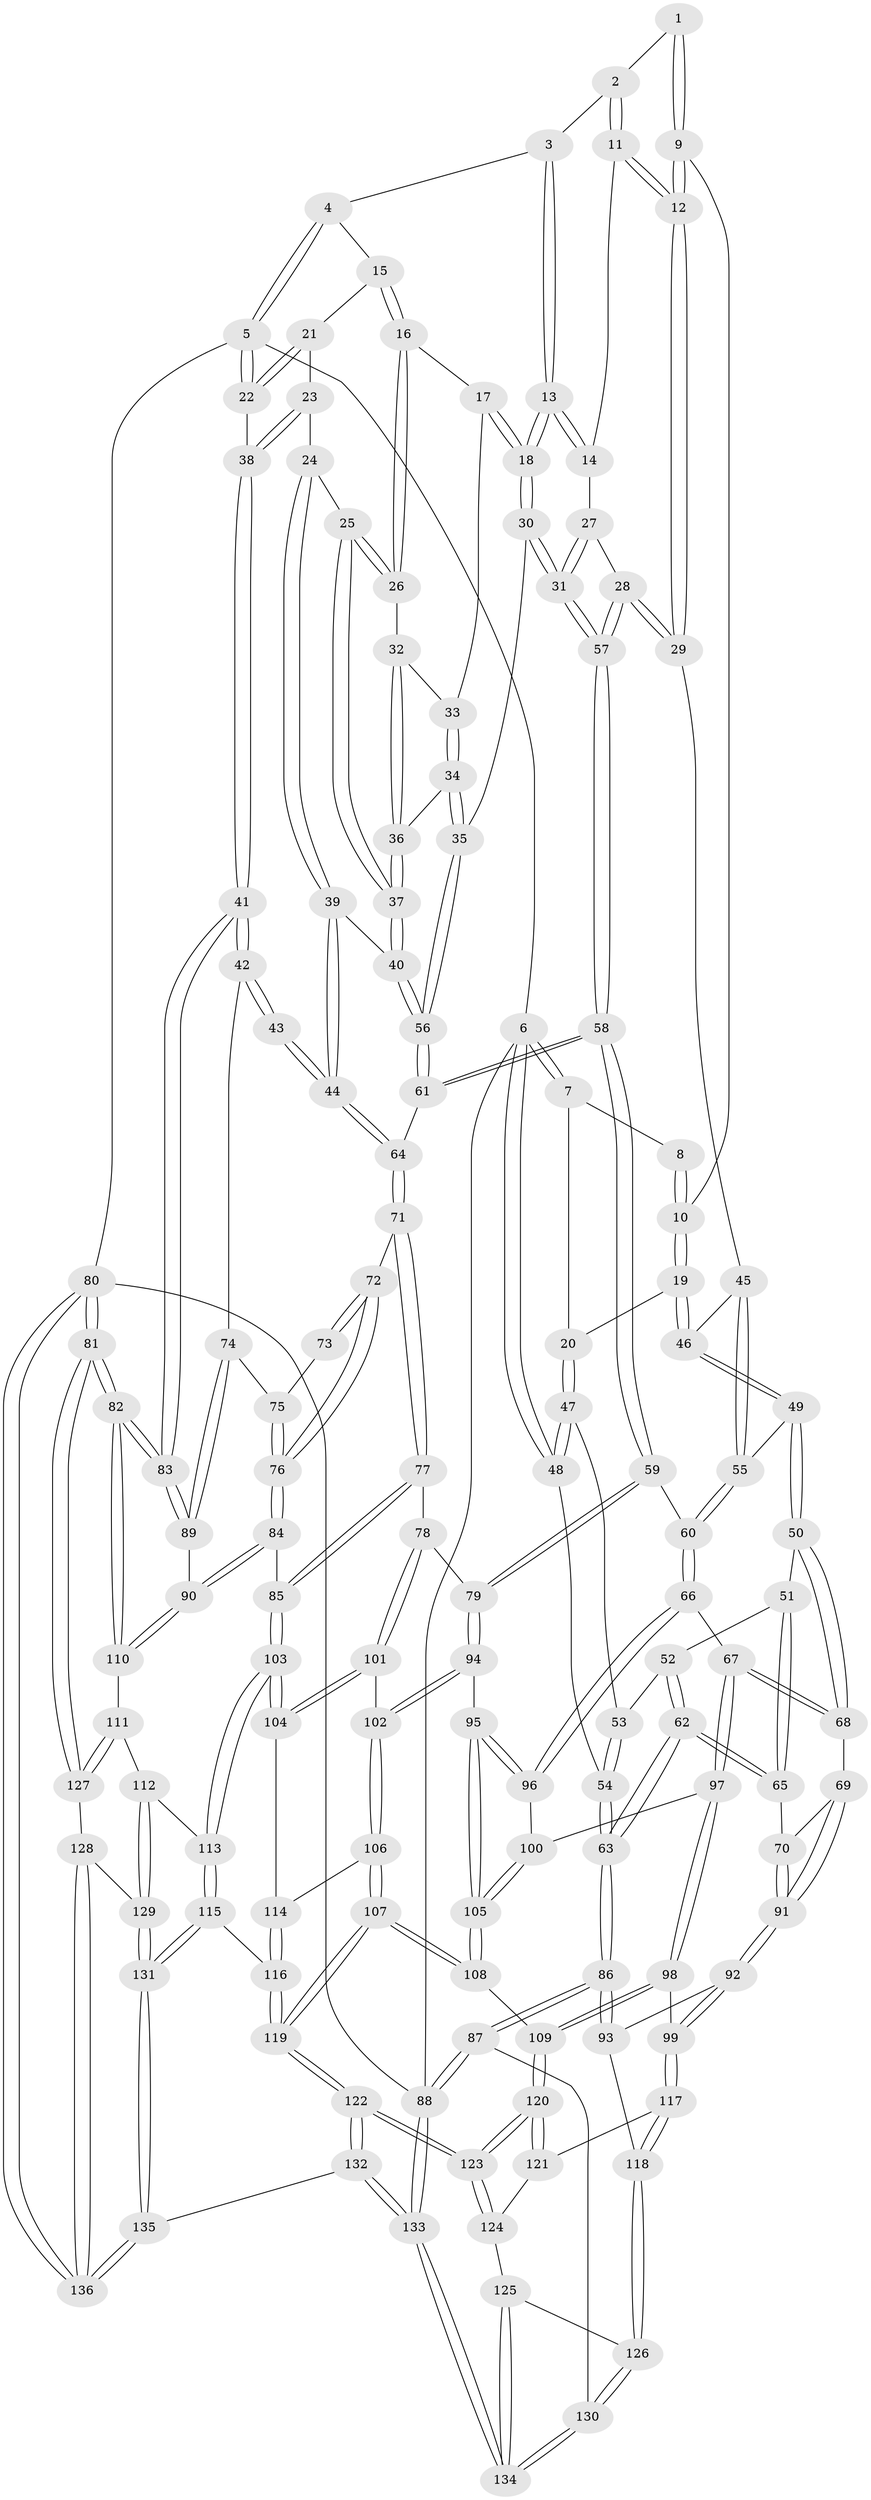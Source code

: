 // coarse degree distribution, {4: 0.4523809523809524, 7: 0.011904761904761904, 6: 0.08333333333333333, 5: 0.32142857142857145, 3: 0.11904761904761904, 2: 0.011904761904761904}
// Generated by graph-tools (version 1.1) at 2025/42/03/06/25 10:42:27]
// undirected, 136 vertices, 337 edges
graph export_dot {
graph [start="1"]
  node [color=gray90,style=filled];
  1 [pos="+0.37739971259204286+0"];
  2 [pos="+0.4833975493526083+0"];
  3 [pos="+0.6472660479876053+0"];
  4 [pos="+0.7549690149926405+0"];
  5 [pos="+1+0"];
  6 [pos="+0+0"];
  7 [pos="+0+0"];
  8 [pos="+0.15681157948814564+0"];
  9 [pos="+0.3270449178029884+0.04600812568387562"];
  10 [pos="+0.16736169933160167+0.1271017267998548"];
  11 [pos="+0.49252689031710195+0.0605077482021142"];
  12 [pos="+0.3795810651373708+0.15655296352575115"];
  13 [pos="+0.6103796842716478+0.12508476570139038"];
  14 [pos="+0.520254864757304+0.09627923815698478"];
  15 [pos="+0.806690134255393+0"];
  16 [pos="+0.7911329284759547+0.008143605043296455"];
  17 [pos="+0.6712022549074+0.12409670107861473"];
  18 [pos="+0.6202352428307223+0.14306650429421391"];
  19 [pos="+0.165366430080933+0.13069637026240066"];
  20 [pos="+0.14497051243125111+0.1381845612472382"];
  21 [pos="+0.8529284022559247+0.006940709639086436"];
  22 [pos="+1+0.17182304695969272"];
  23 [pos="+0.906343105328346+0.13425209934085527"];
  24 [pos="+0.8742709952313521+0.17890030761800496"];
  25 [pos="+0.8106494411089245+0.14032662647148847"];
  26 [pos="+0.7866280064410397+0.11097960426600156"];
  27 [pos="+0.5144785027424441+0.11179661618247468"];
  28 [pos="+0.41091083975065645+0.22042498520755952"];
  29 [pos="+0.3810204355023441+0.19891691063750044"];
  30 [pos="+0.6131128694184371+0.22783158609538848"];
  31 [pos="+0.5275021397142347+0.2967599417905961"];
  32 [pos="+0.7844762204903595+0.11401080389199156"];
  33 [pos="+0.7235269277669567+0.14875893312312632"];
  34 [pos="+0.7269219270795685+0.2376423973876594"];
  35 [pos="+0.7015731795298412+0.24517302480849187"];
  36 [pos="+0.7487212778650533+0.2367170819862608"];
  37 [pos="+0.7999042397211125+0.2534781619089325"];
  38 [pos="+1+0.19812609418898228"];
  39 [pos="+0.8658135890596291+0.282679291905592"];
  40 [pos="+0.8461228768349855+0.27798415722287306"];
  41 [pos="+1+0.33494506640859245"];
  42 [pos="+1+0.3421112998915412"];
  43 [pos="+0.9651415870812831+0.34208361328875825"];
  44 [pos="+0.889428821504077+0.3037455540658047"];
  45 [pos="+0.3565947277746037+0.2074338833580678"];
  46 [pos="+0.24681995494758827+0.2049193718700582"];
  47 [pos="+0.11835802270669338+0.15050054330498402"];
  48 [pos="+0+0"];
  49 [pos="+0.19721374743035405+0.3583272897876532"];
  50 [pos="+0.19377881940203018+0.36144665083075317"];
  51 [pos="+0.17031427355619053+0.34884268714728406"];
  52 [pos="+0.10819914340963581+0.2897808751267776"];
  53 [pos="+0.10105477564242314+0.231038259189163"];
  54 [pos="+0+0.2654056711917563"];
  55 [pos="+0.2904112467454703+0.33295009082469973"];
  56 [pos="+0.7180595838284074+0.36452237480589134"];
  57 [pos="+0.5085240439614189+0.3158131625377817"];
  58 [pos="+0.5064272745236049+0.38063062132233344"];
  59 [pos="+0.48533201083260735+0.41432372909476356"];
  60 [pos="+0.4732379202593365+0.419698206794197"];
  61 [pos="+0.7013344223390122+0.41889030116957765"];
  62 [pos="+0+0.39767993636550814"];
  63 [pos="+0+0.3948578258995416"];
  64 [pos="+0.7237563679759574+0.4407286426077807"];
  65 [pos="+0+0.4372299490725504"];
  66 [pos="+0.4208610615497218+0.4609260759688824"];
  67 [pos="+0.23078557653070622+0.48568818439640055"];
  68 [pos="+0.2071573901270024+0.47337445621458907"];
  69 [pos="+0.17647092747083462+0.49013450912745726"];
  70 [pos="+0.012696413001855701+0.4650923572102546"];
  71 [pos="+0.7275982639982473+0.4480312404119406"];
  72 [pos="+0.7868114107589965+0.4657520257235357"];
  73 [pos="+0.9141678569328128+0.4017419058502893"];
  74 [pos="+0.9229718639046545+0.5283311202095093"];
  75 [pos="+0.8926011519113181+0.483473910608748"];
  76 [pos="+0.8357700122782922+0.5312162101842285"];
  77 [pos="+0.6916376360941104+0.5808978952583727"];
  78 [pos="+0.6289988787825103+0.5812349967840059"];
  79 [pos="+0.5340384607101208+0.5072611430603063"];
  80 [pos="+1+1"];
  81 [pos="+1+0.9559816442426601"];
  82 [pos="+1+0.6417015106229443"];
  83 [pos="+1+0.5417990795497706"];
  84 [pos="+0.8447952450222487+0.6022354619923012"];
  85 [pos="+0.7270303496556431+0.6187039538988062"];
  86 [pos="+0+0.7331067020645456"];
  87 [pos="+0+0.8114072856967119"];
  88 [pos="+0+1"];
  89 [pos="+0.9190792636054806+0.5864802080046777"];
  90 [pos="+0.8732080545022722+0.6182022033980829"];
  91 [pos="+0.07828937553282461+0.6696964586358217"];
  92 [pos="+0.07771006695667514+0.6719517741809847"];
  93 [pos="+0.0629026534912741+0.6786911390513033"];
  94 [pos="+0.498468429155599+0.6348679091716736"];
  95 [pos="+0.4189371970722898+0.6260473900931799"];
  96 [pos="+0.3965416242853253+0.5830341516082567"];
  97 [pos="+0.27300501739895966+0.6169028017641847"];
  98 [pos="+0.21275658518602927+0.7125225842179749"];
  99 [pos="+0.19454978576591275+0.7173912939774764"];
  100 [pos="+0.29915898207095604+0.6196160234548482"];
  101 [pos="+0.5619193717824532+0.6949446004777844"];
  102 [pos="+0.54314382656437+0.7030813018256564"];
  103 [pos="+0.712993162164332+0.7311769812908128"];
  104 [pos="+0.6894247690139839+0.7292398600057689"];
  105 [pos="+0.389983165434836+0.7177244602231133"];
  106 [pos="+0.5321654039775059+0.7230048181897768"];
  107 [pos="+0.4878183258842391+0.781059328775956"];
  108 [pos="+0.39150112013020516+0.7389847596702854"];
  109 [pos="+0.3251706954251342+0.7701741118602691"];
  110 [pos="+0.8931554555110294+0.6868866029060214"];
  111 [pos="+0.8751664180443093+0.7854691041210519"];
  112 [pos="+0.8612316782406181+0.7889350688262482"];
  113 [pos="+0.755641637003111+0.8034515809596132"];
  114 [pos="+0.6157084696412619+0.7768996229199645"];
  115 [pos="+0.7251405950619026+0.8537459367507195"];
  116 [pos="+0.6106759048281971+0.8568730096697353"];
  117 [pos="+0.18276389122859227+0.8198956432704492"];
  118 [pos="+0.09248709290418841+0.8531288799505624"];
  119 [pos="+0.5105849289104871+0.8805046707275198"];
  120 [pos="+0.3127567948200912+0.8731802242160382"];
  121 [pos="+0.19576509282305612+0.8415349245330018"];
  122 [pos="+0.42059514981720786+1"];
  123 [pos="+0.3758879626327503+1"];
  124 [pos="+0.18382893201102915+0.9076114284392968"];
  125 [pos="+0.17291408067254932+0.9130392146984082"];
  126 [pos="+0.06751937232723909+0.8896845857309227"];
  127 [pos="+0.9921961000445593+0.8620806557689339"];
  128 [pos="+0.8860933037632952+0.9497820311387508"];
  129 [pos="+0.8352113607985711+0.9578002272208935"];
  130 [pos="+0.06459837264028583+0.8916608477413757"];
  131 [pos="+0.7414120008429351+0.9981749346690679"];
  132 [pos="+0.4240889392597331+1"];
  133 [pos="+0.11155148181335264+1"];
  134 [pos="+0.10519257636615022+1"];
  135 [pos="+0.6749897409879333+1"];
  136 [pos="+0.9878850997870563+1"];
  1 -- 2;
  1 -- 9;
  1 -- 9;
  2 -- 3;
  2 -- 11;
  2 -- 11;
  3 -- 4;
  3 -- 13;
  3 -- 13;
  4 -- 5;
  4 -- 5;
  4 -- 15;
  5 -- 6;
  5 -- 22;
  5 -- 22;
  5 -- 80;
  6 -- 7;
  6 -- 7;
  6 -- 48;
  6 -- 48;
  6 -- 88;
  7 -- 8;
  7 -- 20;
  8 -- 10;
  8 -- 10;
  9 -- 10;
  9 -- 12;
  9 -- 12;
  10 -- 19;
  10 -- 19;
  11 -- 12;
  11 -- 12;
  11 -- 14;
  12 -- 29;
  12 -- 29;
  13 -- 14;
  13 -- 14;
  13 -- 18;
  13 -- 18;
  14 -- 27;
  15 -- 16;
  15 -- 16;
  15 -- 21;
  16 -- 17;
  16 -- 26;
  16 -- 26;
  17 -- 18;
  17 -- 18;
  17 -- 33;
  18 -- 30;
  18 -- 30;
  19 -- 20;
  19 -- 46;
  19 -- 46;
  20 -- 47;
  20 -- 47;
  21 -- 22;
  21 -- 22;
  21 -- 23;
  22 -- 38;
  23 -- 24;
  23 -- 38;
  23 -- 38;
  24 -- 25;
  24 -- 39;
  24 -- 39;
  25 -- 26;
  25 -- 26;
  25 -- 37;
  25 -- 37;
  26 -- 32;
  27 -- 28;
  27 -- 31;
  27 -- 31;
  28 -- 29;
  28 -- 29;
  28 -- 57;
  28 -- 57;
  29 -- 45;
  30 -- 31;
  30 -- 31;
  30 -- 35;
  31 -- 57;
  31 -- 57;
  32 -- 33;
  32 -- 36;
  32 -- 36;
  33 -- 34;
  33 -- 34;
  34 -- 35;
  34 -- 35;
  34 -- 36;
  35 -- 56;
  35 -- 56;
  36 -- 37;
  36 -- 37;
  37 -- 40;
  37 -- 40;
  38 -- 41;
  38 -- 41;
  39 -- 40;
  39 -- 44;
  39 -- 44;
  40 -- 56;
  40 -- 56;
  41 -- 42;
  41 -- 42;
  41 -- 83;
  41 -- 83;
  42 -- 43;
  42 -- 43;
  42 -- 74;
  43 -- 44;
  43 -- 44;
  44 -- 64;
  44 -- 64;
  45 -- 46;
  45 -- 55;
  45 -- 55;
  46 -- 49;
  46 -- 49;
  47 -- 48;
  47 -- 48;
  47 -- 53;
  48 -- 54;
  49 -- 50;
  49 -- 50;
  49 -- 55;
  50 -- 51;
  50 -- 68;
  50 -- 68;
  51 -- 52;
  51 -- 65;
  51 -- 65;
  52 -- 53;
  52 -- 62;
  52 -- 62;
  53 -- 54;
  53 -- 54;
  54 -- 63;
  54 -- 63;
  55 -- 60;
  55 -- 60;
  56 -- 61;
  56 -- 61;
  57 -- 58;
  57 -- 58;
  58 -- 59;
  58 -- 59;
  58 -- 61;
  58 -- 61;
  59 -- 60;
  59 -- 79;
  59 -- 79;
  60 -- 66;
  60 -- 66;
  61 -- 64;
  62 -- 63;
  62 -- 63;
  62 -- 65;
  62 -- 65;
  63 -- 86;
  63 -- 86;
  64 -- 71;
  64 -- 71;
  65 -- 70;
  66 -- 67;
  66 -- 96;
  66 -- 96;
  67 -- 68;
  67 -- 68;
  67 -- 97;
  67 -- 97;
  68 -- 69;
  69 -- 70;
  69 -- 91;
  69 -- 91;
  70 -- 91;
  70 -- 91;
  71 -- 72;
  71 -- 77;
  71 -- 77;
  72 -- 73;
  72 -- 73;
  72 -- 76;
  72 -- 76;
  73 -- 75;
  74 -- 75;
  74 -- 89;
  74 -- 89;
  75 -- 76;
  75 -- 76;
  76 -- 84;
  76 -- 84;
  77 -- 78;
  77 -- 85;
  77 -- 85;
  78 -- 79;
  78 -- 101;
  78 -- 101;
  79 -- 94;
  79 -- 94;
  80 -- 81;
  80 -- 81;
  80 -- 136;
  80 -- 136;
  80 -- 88;
  81 -- 82;
  81 -- 82;
  81 -- 127;
  81 -- 127;
  82 -- 83;
  82 -- 83;
  82 -- 110;
  82 -- 110;
  83 -- 89;
  83 -- 89;
  84 -- 85;
  84 -- 90;
  84 -- 90;
  85 -- 103;
  85 -- 103;
  86 -- 87;
  86 -- 87;
  86 -- 93;
  86 -- 93;
  87 -- 88;
  87 -- 88;
  87 -- 130;
  88 -- 133;
  88 -- 133;
  89 -- 90;
  90 -- 110;
  90 -- 110;
  91 -- 92;
  91 -- 92;
  92 -- 93;
  92 -- 99;
  92 -- 99;
  93 -- 118;
  94 -- 95;
  94 -- 102;
  94 -- 102;
  95 -- 96;
  95 -- 96;
  95 -- 105;
  95 -- 105;
  96 -- 100;
  97 -- 98;
  97 -- 98;
  97 -- 100;
  98 -- 99;
  98 -- 109;
  98 -- 109;
  99 -- 117;
  99 -- 117;
  100 -- 105;
  100 -- 105;
  101 -- 102;
  101 -- 104;
  101 -- 104;
  102 -- 106;
  102 -- 106;
  103 -- 104;
  103 -- 104;
  103 -- 113;
  103 -- 113;
  104 -- 114;
  105 -- 108;
  105 -- 108;
  106 -- 107;
  106 -- 107;
  106 -- 114;
  107 -- 108;
  107 -- 108;
  107 -- 119;
  107 -- 119;
  108 -- 109;
  109 -- 120;
  109 -- 120;
  110 -- 111;
  111 -- 112;
  111 -- 127;
  111 -- 127;
  112 -- 113;
  112 -- 129;
  112 -- 129;
  113 -- 115;
  113 -- 115;
  114 -- 116;
  114 -- 116;
  115 -- 116;
  115 -- 131;
  115 -- 131;
  116 -- 119;
  116 -- 119;
  117 -- 118;
  117 -- 118;
  117 -- 121;
  118 -- 126;
  118 -- 126;
  119 -- 122;
  119 -- 122;
  120 -- 121;
  120 -- 121;
  120 -- 123;
  120 -- 123;
  121 -- 124;
  122 -- 123;
  122 -- 123;
  122 -- 132;
  122 -- 132;
  123 -- 124;
  123 -- 124;
  124 -- 125;
  125 -- 126;
  125 -- 134;
  125 -- 134;
  126 -- 130;
  126 -- 130;
  127 -- 128;
  128 -- 129;
  128 -- 136;
  128 -- 136;
  129 -- 131;
  129 -- 131;
  130 -- 134;
  130 -- 134;
  131 -- 135;
  131 -- 135;
  132 -- 133;
  132 -- 133;
  132 -- 135;
  133 -- 134;
  133 -- 134;
  135 -- 136;
  135 -- 136;
}
